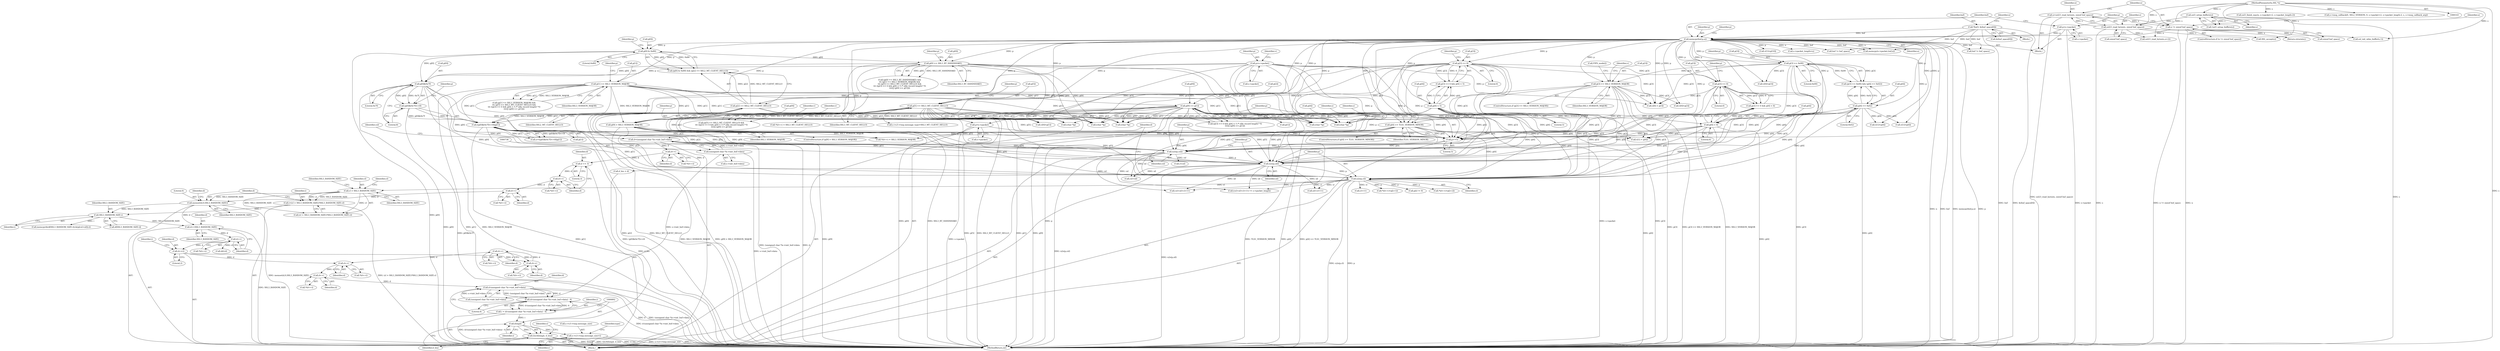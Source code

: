 digraph "0_openssl_b82924741b4bd590da890619be671f4635e46c2b@pointer" {
"1000854" [label="(Call,d++)"];
"1000845" [label="(Call,d++)"];
"1000822" [label="(Call,d+=2)"];
"1000813" [label="(Call,d++)"];
"1000808" [label="(Call,d+=SSL3_RANDOM_SIZE)"];
"1000798" [label="(Call,SSL3_RANDOM_SIZE-i)"];
"1000790" [label="(Call,memset(d,0,SSL3_RANDOM_SIZE))"];
"1000777" [label="(Call,d++)"];
"1000772" [label="(Call,d++)"];
"1000767" [label="(Call,d += 3)"];
"1000761" [label="(Call,d++)"];
"1000733" [label="(Call,d=(unsigned char *)s->init_buf->data)"];
"1000735" [label="(Call,(unsigned char *)s->init_buf->data)"];
"1000785" [label="(Call,cl > SSL3_RANDOM_SIZE)"];
"1000730" [label="(Call,n2s(p,cl))"];
"1000640" [label="(Call,p[0]&0x7f)"];
"1000376" [label="(Call,p[0] == SSL3_RT_HANDSHAKE)"];
"1000217" [label="(Call,p[0] & 0x80)"];
"1000211" [label="(Call,memcpy(buf,p,n))"];
"1000148" [label="(Call,*buf= &(buf_space[0]))"];
"1000206" [label="(Call,p=s->packet)"];
"1000200" [label="(Call,n != sizeof buf_space)"];
"1000193" [label="(Call,n=ssl23_read_bytes(s, sizeof buf_space))"];
"1000195" [label="(Call,ssl23_read_bytes(s, sizeof buf_space))"];
"1000190" [label="(Call,ssl3_setup_buffers(s))"];
"1000144" [label="(MethodParameterIn,SSL *s)"];
"1000617" [label="(Call,p=s->packet)"];
"1000388" [label="(Call,p[5] == SSL3_MT_CLIENT_HELLO)"];
"1000405" [label="(Call,p[9] >= p[1])"];
"1000382" [label="(Call,p[1] == SSL3_VERSION_MAJOR)"];
"1000222" [label="(Call,p[2] == SSL2_MT_CLIENT_HELLO)"];
"1000638" [label="(Call,((p[0]&0x7f)<<8)|p[1])"];
"1000639" [label="(Call,(p[0]&0x7f)<<8)"];
"1000727" [label="(Call,n2s(p,sil))"];
"1000724" [label="(Call,n2s(p,csl))"];
"1000721" [label="(Call,p+=5)"];
"1000716" [label="(Call,p=s->packet)"];
"1000438" [label="(Call,p[9] > SSL3_VERSION_MAJOR)"];
"1000395" [label="(Call,p[3] == 0)"];
"1000267" [label="(Call,p[3] == SSL3_VERSION_MAJOR)"];
"1000230" [label="(Call,p[3] == 0x00)"];
"1000422" [label="(Call,p[3] == 0)"];
"1000427" [label="(Call,p[4] < 6)"];
"1000400" [label="(Call,p[4] < 5)"];
"1000235" [label="(Call,p[4] == 0x02)"];
"1000288" [label="(Call,p[4] >= TLS1_VERSION_MINOR)"];
"1000782" [label="(Call,i=(cl > SSL3_RANDOM_SIZE)?SSL3_RANDOM_SIZE:cl)"];
"1000854" [label="(Call,d++)"];
"1000869" [label="(Call,d++)"];
"1000874" [label="(Call,d++)"];
"1000880" [label="(Call,d-(unsigned char *)s->init_buf->data)"];
"1000879" [label="(Call,(d-(unsigned char *)s->init_buf->data) - 4)"];
"1000877" [label="(Call,i = (d-(unsigned char *)s->init_buf->data) - 4)"];
"1000891" [label="(Call,(long)i)"];
"1000890" [label="(Call,l2n3((long)i, d_len))"];
"1000913" [label="(Call,s->s3->tmp.message_size=i)"];
"1000641" [label="(Call,p[0])"];
"1000624" [label="(Identifier,v)"];
"1000381" [label="(Call,(p[1] == SSL3_VERSION_MAJOR) &&\n\t\t\t (p[5] == SSL3_MT_CLIENT_HELLO) &&\n\t\t\t ((p[3] == 0 && p[4] < 5 /* silly record length? */)\n\t\t\t\t|| (p[9] >= p[1])))"];
"1000396" [label="(Call,p[3])"];
"1000404" [label="(Literal,5)"];
"1000914" [label="(Call,s->s3->tmp.message_size)"];
"1000195" [label="(Call,ssl23_read_bytes(s, sizeof buf_space))"];
"1000810" [label="(Identifier,SSL3_RANDOM_SIZE)"];
"1000778" [label="(Identifier,d)"];
"1000767" [label="(Call,d += 3)"];
"1000640" [label="(Call,p[0]&0x7f)"];
"1000449" [label="(Call,v[1]=p[10])"];
"1000409" [label="(Call,p[1])"];
"1000235" [label="(Call,p[4] == 0x02)"];
"1000613" [label="(Block,)"];
"1000791" [label="(Identifier,d)"];
"1000889" [label="(Literal,4)"];
"1000386" [label="(Identifier,SSL3_VERSION_MAJOR)"];
"1000267" [label="(Call,p[3] == SSL3_VERSION_MAJOR)"];
"1000845" [label="(Call,d++)"];
"1000726" [label="(Identifier,csl)"];
"1000266" [label="(ControlStructure,if (p[3] == SSL3_VERSION_MAJOR))"];
"1000879" [label="(Call,(d-(unsigned char *)s->init_buf->data) - 4)"];
"1000800" [label="(Identifier,i)"];
"1000813" [label="(Call,d++)"];
"1000812" [label="(Call,*(d++))"];
"1000782" [label="(Call,i=(cl > SSL3_RANDOM_SIZE)?SSL3_RANDOM_SIZE:cl)"];
"1000422" [label="(Call,p[3] == 0)"];
"1000150" [label="(Call,&(buf_space[0]))"];
"1000786" [label="(Identifier,cl)"];
"1000759" [label="(Call,*(d++) = SSL3_MT_CLIENT_HELLO)"];
"1000216" [label="(Call,(p[0] & 0x80) && (p[2] == SSL2_MT_CLIENT_HELLO))"];
"1000875" [label="(Identifier,d)"];
"1000239" [label="(Literal,0x02)"];
"1000785" [label="(Call,cl > SSL3_RANDOM_SIZE)"];
"1000439" [label="(Call,p[9])"];
"1000280" [label="(Call,v[1]=p[4])"];
"1000880" [label="(Call,d-(unsigned char *)s->init_buf->data)"];
"1000546" [label="(Call,(char *)p)"];
"1000638" [label="(Call,((p[0]&0x7f)<<8)|p[1])"];
"1001090" [label="(Call,SSL_accept(s))"];
"1000846" [label="(Identifier,d)"];
"1000646" [label="(Call,p[1])"];
"1000413" [label="(Call,v[0]=p[1])"];
"1000145" [label="(Block,)"];
"1000394" [label="(Call,p[3] == 0 && p[4] < 5)"];
"1000824" [label="(Literal,2)"];
"1000746" [label="(Call,sil+cl+11)"];
"1000794" [label="(Call,memcpy(&(d[SSL3_RANDOM_SIZE-i]),&(p[csl+sil]),i))"];
"1000193" [label="(Call,n=ssl23_read_bytes(s, sizeof buf_space))"];
"1000189" [label="(Call,!ssl3_setup_buffers(s))"];
"1000644" [label="(Literal,0x7f)"];
"1000427" [label="(Call,p[4] < 6)"];
"1000809" [label="(Identifier,d)"];
"1000241" [label="(Call,v[0]=p[3])"];
"1000212" [label="(Identifier,buf)"];
"1000748" [label="(Call,cl+11)"];
"1000393" [label="(Call,(p[3] == 0 && p[4] < 5 /* silly record length? */)\n\t\t\t\t|| (p[9] >= p[1]))"];
"1000217" [label="(Call,p[0] & 0x80)"];
"1000392" [label="(Identifier,SSL3_MT_CLIENT_HELLO)"];
"1000236" [label="(Call,p[4])"];
"1000790" [label="(Call,memset(d,0,SSL3_RANDOM_SIZE))"];
"1000789" [label="(Identifier,cl)"];
"1000722" [label="(Identifier,p)"];
"1000808" [label="(Call,d+=SSL3_RANDOM_SIZE)"];
"1000804" [label="(Call,csl+sil)"];
"1000213" [label="(Identifier,p)"];
"1000194" [label="(Identifier,n)"];
"1000762" [label="(Identifier,d)"];
"1000975" [label="(Call,s->packet_length=n)"];
"1000400" [label="(Call,p[4] < 5)"];
"1000868" [label="(Call,*(d++))"];
"1000760" [label="(Call,*(d++))"];
"1000893" [label="(Identifier,i)"];
"1000578" [label="(Call,(char *)p)"];
"1000226" [label="(Identifier,SSL2_MT_CLIENT_HELLO)"];
"1000555" [label="(Call,(char *)p)"];
"1000770" [label="(Call,*(d++) = SSL3_VERSION_MAJOR)"];
"1000445" [label="(Identifier,v)"];
"1000844" [label="(Call,*(d++))"];
"1000405" [label="(Call,p[9] >= p[1])"];
"1000744" [label="(Call,csl+sil+cl+11)"];
"1000375" [label="(Call,(p[0] == SSL3_RT_HANDSHAKE) &&\n\t\t\t (p[1] == SSL3_VERSION_MAJOR) &&\n\t\t\t (p[5] == SSL3_MT_CLIENT_HELLO) &&\n\t\t\t ((p[3] == 0 && p[4] < 5 /* silly record length? */)\n\t\t\t\t|| (p[9] >= p[1])))"];
"1000772" [label="(Call,d++)"];
"1000729" [label="(Identifier,sil)"];
"1000787" [label="(Identifier,SSL3_RANDOM_SIZE)"];
"1000891" [label="(Call,(long)i)"];
"1000783" [label="(Identifier,i)"];
"1000219" [label="(Identifier,p)"];
"1000275" [label="(Identifier,v)"];
"1000222" [label="(Call,p[2] == SSL2_MT_CLIENT_HELLO)"];
"1000745" [label="(Identifier,csl)"];
"1000229" [label="(Call,(p[3] == 0x00) && (p[4] == 0x02))"];
"1000913" [label="(Call,s->s3->tmp.message_size=i)"];
"1000899" [label="(Identifier,s)"];
"1000764" [label="(Call,d_len = d)"];
"1000442" [label="(Identifier,SSL3_VERSION_MAJOR)"];
"1000798" [label="(Call,SSL3_RANDOM_SIZE-i)"];
"1000298" [label="(Identifier,s)"];
"1001102" [label="(MethodReturn,int)"];
"1000376" [label="(Call,p[0] == SSL3_RT_HANDSHAKE)"];
"1000717" [label="(Identifier,p)"];
"1000431" [label="(Literal,6)"];
"1000721" [label="(Call,p+=5)"];
"1000768" [label="(Identifier,d)"];
"1000639" [label="(Call,(p[0]&0x7f)<<8)"];
"1001084" [label="(Call,buf != buf_space)"];
"1000207" [label="(Identifier,p)"];
"1000827" [label="(Identifier,i)"];
"1000199" [label="(ControlStructure,if (n != sizeof buf_space))"];
"1000730" [label="(Call,n2s(p,cl))"];
"1000961" [label="(Call,ssl_init_wbio_buffer(s,1))"];
"1000214" [label="(Identifier,n)"];
"1000724" [label="(Call,n2s(p,csl))"];
"1000725" [label="(Identifier,p)"];
"1000204" [label="(Return,return(n);)"];
"1000823" [label="(Identifier,d)"];
"1000234" [label="(Literal,0x00)"];
"1000792" [label="(Literal,0)"];
"1000191" [label="(Identifier,s)"];
"1000727" [label="(Call,n2s(p,sil))"];
"1000771" [label="(Call,*(d++))"];
"1000735" [label="(Call,(unsigned char *)s->init_buf->data)"];
"1000682" [label="(Call,ssl3_finish_mac(s, s->packet+2, s->packet_length-2))"];
"1000723" [label="(Literal,5)"];
"1000426" [label="(Literal,0)"];
"1000921" [label="(Identifier,i)"];
"1000994" [label="(Call,memcpy(s->packet,buf,n))"];
"1000438" [label="(Call,p[9] > SSL3_VERSION_MAJOR)"];
"1000882" [label="(Call,(unsigned char *)s->init_buf->data)"];
"1000563" [label="(Call,(char *)p)"];
"1000904" [label="(Call,s->s3->tmp.message_type=SSL3_MT_CLIENT_HELLO)"];
"1000268" [label="(Call,p[3])"];
"1000237" [label="(Identifier,p)"];
"1000537" [label="(Call,(char *)p)"];
"1000737" [label="(Call,s->init_buf->data)"];
"1000843" [label="(Call,*(d++)=p[i+1])"];
"1000853" [label="(Call,*(d++))"];
"1000698" [label="(Call,s->msg_callback(0, SSL2_VERSION, 0, s->packet+2, s->packet_length-2, s, s->msg_callback_arg))"];
"1000387" [label="(Call,(p[5] == SSL3_MT_CLIENT_HELLO) &&\n\t\t\t ((p[3] == 0 && p[4] < 5 /* silly record length? */)\n\t\t\t\t|| (p[9] >= p[1])))"];
"1000829" [label="(Call,i<csl)"];
"1000870" [label="(Identifier,d)"];
"1000873" [label="(Call,*(d++))"];
"1000793" [label="(Identifier,SSL3_RANDOM_SIZE)"];
"1000395" [label="(Call,p[3] == 0)"];
"1001094" [label="(Call,buf != buf_space)"];
"1000619" [label="(Call,s->packet)"];
"1000797" [label="(Identifier,d)"];
"1000223" [label="(Call,p[2])"];
"1000421" [label="(Call,p[3] == 0 && p[4] < 6)"];
"1000206" [label="(Call,p=s->packet)"];
"1000164" [label="(Identifier,n)"];
"1000671" [label="(Call,ssl23_read_bytes(s,n+2))"];
"1000837" [label="(Call,p[i] != 0)"];
"1000397" [label="(Identifier,p)"];
"1000383" [label="(Call,p[1])"];
"1000645" [label="(Literal,8)"];
"1000382" [label="(Call,p[1] == SSL3_VERSION_MAJOR)"];
"1000819" [label="(Call,dd=d)"];
"1000202" [label="(Call,sizeof buf_space)"];
"1000211" [label="(Call,memcpy(buf,p,n))"];
"1000731" [label="(Identifier,p)"];
"1000149" [label="(Identifier,buf)"];
"1000197" [label="(Call,sizeof buf_space)"];
"1000287" [label="(ControlStructure,if (p[4] >= TLS1_VERSION_MINOR))"];
"1000718" [label="(Call,s->packet)"];
"1000196" [label="(Identifier,s)"];
"1000878" [label="(Identifier,i)"];
"1000617" [label="(Call,p=s->packet)"];
"1000437" [label="(ControlStructure,if (p[9] > SSL3_VERSION_MAJOR))"];
"1000231" [label="(Call,p[3])"];
"1000248" [label="(Call,v[1]=p[4])"];
"1000148" [label="(Call,*buf= &(buf_space[0]))"];
"1000390" [label="(Identifier,p)"];
"1000289" [label="(Call,p[4])"];
"1000380" [label="(Identifier,SSL3_RT_HANDSHAKE)"];
"1000796" [label="(Call,d[SSL3_RANDOM_SIZE-i])"];
"1000451" [label="(Identifier,v)"];
"1000852" [label="(Call,*(d++)=p[i+2])"];
"1000190" [label="(Call,ssl3_setup_buffers(s))"];
"1000776" [label="(Call,*(d++))"];
"1000399" [label="(Literal,0)"];
"1000590" [label="(Call,FIPS_mode())"];
"1000428" [label="(Call,p[4])"];
"1000144" [label="(MethodParameterIn,SSL *s)"];
"1000384" [label="(Identifier,p)"];
"1000894" [label="(Identifier,d_len)"];
"1000618" [label="(Identifier,p)"];
"1000877" [label="(Call,i = (d-(unsigned char *)s->init_buf->data) - 4)"];
"1000869" [label="(Call,d++)"];
"1000855" [label="(Identifier,d)"];
"1000200" [label="(Call,n != sizeof buf_space)"];
"1000348" [label="(Identifier,s)"];
"1000777" [label="(Call,d++)"];
"1000273" [label="(Call,v[0]=p[3])"];
"1000769" [label="(Literal,3)"];
"1000784" [label="(Call,(cl > SSL3_RANDOM_SIZE)?SSL3_RANDOM_SIZE:cl)"];
"1000622" [label="(Call,v[0] = p[3])"];
"1000881" [label="(Identifier,d)"];
"1000874" [label="(Call,d++)"];
"1000636" [label="(Call,n=((p[0]&0x7f)<<8)|p[1])"];
"1000647" [label="(Identifier,p)"];
"1000733" [label="(Call,d=(unsigned char *)s->init_buf->data)"];
"1000377" [label="(Call,p[0])"];
"1000406" [label="(Call,p[9])"];
"1000230" [label="(Call,p[3] == 0x00)"];
"1000221" [label="(Literal,0x80)"];
"1000401" [label="(Call,p[4])"];
"1000734" [label="(Identifier,d)"];
"1000629" [label="(Call,v[1] = p[4])"];
"1000728" [label="(Identifier,p)"];
"1000429" [label="(Identifier,p)"];
"1000788" [label="(Identifier,SSL3_RANDOM_SIZE)"];
"1000716" [label="(Call,p=s->packet)"];
"1000271" [label="(Identifier,SSL3_VERSION_MAJOR)"];
"1000423" [label="(Call,p[3])"];
"1000292" [label="(Identifier,TLS1_VERSION_MINOR)"];
"1000814" [label="(Identifier,d)"];
"1000743" [label="(Call,(csl+sil+cl+11) != s->packet_length)"];
"1000178" [label="(Block,)"];
"1000201" [label="(Identifier,n)"];
"1000732" [label="(Identifier,cl)"];
"1000924" [label="(Identifier,type)"];
"1000773" [label="(Identifier,d)"];
"1000288" [label="(Call,p[4] >= TLS1_VERSION_MINOR)"];
"1000799" [label="(Identifier,SSL3_RANDOM_SIZE)"];
"1000224" [label="(Identifier,p)"];
"1000388" [label="(Call,p[5] == SSL3_MT_CLIENT_HELLO)"];
"1000890" [label="(Call,l2n3((long)i, d_len))"];
"1000389" [label="(Call,p[5])"];
"1000761" [label="(Call,d++)"];
"1000218" [label="(Call,p[0])"];
"1000208" [label="(Call,s->packet)"];
"1000822" [label="(Call,d+=2)"];
"1000402" [label="(Identifier,p)"];
"1000205" [label="(Identifier,n)"];
"1000854" [label="(Call,d++)"];
"1000854" -> "1000853"  [label="AST: "];
"1000854" -> "1000855"  [label="CFG: "];
"1000855" -> "1000854"  [label="AST: "];
"1000853" -> "1000854"  [label="CFG: "];
"1000854" -> "1000845"  [label="DDG: d"];
"1000845" -> "1000854"  [label="DDG: d"];
"1000854" -> "1000869"  [label="DDG: d"];
"1000845" -> "1000844"  [label="AST: "];
"1000845" -> "1000846"  [label="CFG: "];
"1000846" -> "1000845"  [label="AST: "];
"1000844" -> "1000845"  [label="CFG: "];
"1000822" -> "1000845"  [label="DDG: d"];
"1000822" -> "1000613"  [label="AST: "];
"1000822" -> "1000824"  [label="CFG: "];
"1000823" -> "1000822"  [label="AST: "];
"1000824" -> "1000822"  [label="AST: "];
"1000827" -> "1000822"  [label="CFG: "];
"1000813" -> "1000822"  [label="DDG: d"];
"1000822" -> "1000869"  [label="DDG: d"];
"1000813" -> "1000812"  [label="AST: "];
"1000813" -> "1000814"  [label="CFG: "];
"1000814" -> "1000813"  [label="AST: "];
"1000812" -> "1000813"  [label="CFG: "];
"1000808" -> "1000813"  [label="DDG: d"];
"1000813" -> "1000819"  [label="DDG: d"];
"1000808" -> "1000613"  [label="AST: "];
"1000808" -> "1000810"  [label="CFG: "];
"1000809" -> "1000808"  [label="AST: "];
"1000810" -> "1000808"  [label="AST: "];
"1000814" -> "1000808"  [label="CFG: "];
"1000808" -> "1001102"  [label="DDG: SSL3_RANDOM_SIZE"];
"1000798" -> "1000808"  [label="DDG: SSL3_RANDOM_SIZE"];
"1000790" -> "1000808"  [label="DDG: d"];
"1000798" -> "1000796"  [label="AST: "];
"1000798" -> "1000800"  [label="CFG: "];
"1000799" -> "1000798"  [label="AST: "];
"1000800" -> "1000798"  [label="AST: "];
"1000796" -> "1000798"  [label="CFG: "];
"1000790" -> "1000798"  [label="DDG: SSL3_RANDOM_SIZE"];
"1000782" -> "1000798"  [label="DDG: i"];
"1000798" -> "1000794"  [label="DDG: i"];
"1000790" -> "1000613"  [label="AST: "];
"1000790" -> "1000793"  [label="CFG: "];
"1000791" -> "1000790"  [label="AST: "];
"1000792" -> "1000790"  [label="AST: "];
"1000793" -> "1000790"  [label="AST: "];
"1000797" -> "1000790"  [label="CFG: "];
"1000790" -> "1001102"  [label="DDG: memset(d,0,SSL3_RANDOM_SIZE)"];
"1000777" -> "1000790"  [label="DDG: d"];
"1000785" -> "1000790"  [label="DDG: SSL3_RANDOM_SIZE"];
"1000777" -> "1000776"  [label="AST: "];
"1000777" -> "1000778"  [label="CFG: "];
"1000778" -> "1000777"  [label="AST: "];
"1000776" -> "1000777"  [label="CFG: "];
"1000772" -> "1000777"  [label="DDG: d"];
"1000772" -> "1000771"  [label="AST: "];
"1000772" -> "1000773"  [label="CFG: "];
"1000773" -> "1000772"  [label="AST: "];
"1000771" -> "1000772"  [label="CFG: "];
"1000767" -> "1000772"  [label="DDG: d"];
"1000767" -> "1000613"  [label="AST: "];
"1000767" -> "1000769"  [label="CFG: "];
"1000768" -> "1000767"  [label="AST: "];
"1000769" -> "1000767"  [label="AST: "];
"1000773" -> "1000767"  [label="CFG: "];
"1000761" -> "1000767"  [label="DDG: d"];
"1000761" -> "1000760"  [label="AST: "];
"1000761" -> "1000762"  [label="CFG: "];
"1000762" -> "1000761"  [label="AST: "];
"1000760" -> "1000761"  [label="CFG: "];
"1000733" -> "1000761"  [label="DDG: d"];
"1000761" -> "1000764"  [label="DDG: d"];
"1000733" -> "1000613"  [label="AST: "];
"1000733" -> "1000735"  [label="CFG: "];
"1000734" -> "1000733"  [label="AST: "];
"1000735" -> "1000733"  [label="AST: "];
"1000745" -> "1000733"  [label="CFG: "];
"1000733" -> "1001102"  [label="DDG: (unsigned char *)s->init_buf->data"];
"1000733" -> "1001102"  [label="DDG: d"];
"1000735" -> "1000733"  [label="DDG: s->init_buf->data"];
"1000735" -> "1000737"  [label="CFG: "];
"1000736" -> "1000735"  [label="AST: "];
"1000737" -> "1000735"  [label="AST: "];
"1000735" -> "1001102"  [label="DDG: s->init_buf->data"];
"1000735" -> "1000882"  [label="DDG: s->init_buf->data"];
"1000785" -> "1000784"  [label="AST: "];
"1000785" -> "1000787"  [label="CFG: "];
"1000786" -> "1000785"  [label="AST: "];
"1000787" -> "1000785"  [label="AST: "];
"1000788" -> "1000785"  [label="CFG: "];
"1000789" -> "1000785"  [label="CFG: "];
"1000785" -> "1000782"  [label="DDG: SSL3_RANDOM_SIZE"];
"1000785" -> "1000782"  [label="DDG: cl"];
"1000730" -> "1000785"  [label="DDG: cl"];
"1000785" -> "1000784"  [label="DDG: SSL3_RANDOM_SIZE"];
"1000785" -> "1000784"  [label="DDG: cl"];
"1000730" -> "1000613"  [label="AST: "];
"1000730" -> "1000732"  [label="CFG: "];
"1000731" -> "1000730"  [label="AST: "];
"1000732" -> "1000730"  [label="AST: "];
"1000734" -> "1000730"  [label="CFG: "];
"1000730" -> "1001102"  [label="DDG: n2s(p,cl)"];
"1000730" -> "1001102"  [label="DDG: p"];
"1000640" -> "1000730"  [label="DDG: p[0]"];
"1000388" -> "1000730"  [label="DDG: p[5]"];
"1000405" -> "1000730"  [label="DDG: p[9]"];
"1000222" -> "1000730"  [label="DDG: p[2]"];
"1000638" -> "1000730"  [label="DDG: p[1]"];
"1000727" -> "1000730"  [label="DDG: p"];
"1000438" -> "1000730"  [label="DDG: p[9]"];
"1000395" -> "1000730"  [label="DDG: p[3]"];
"1000617" -> "1000730"  [label="DDG: p"];
"1000267" -> "1000730"  [label="DDG: p[3]"];
"1000422" -> "1000730"  [label="DDG: p[3]"];
"1000211" -> "1000730"  [label="DDG: p"];
"1000230" -> "1000730"  [label="DDG: p[3]"];
"1000427" -> "1000730"  [label="DDG: p[4]"];
"1000235" -> "1000730"  [label="DDG: p[4]"];
"1000400" -> "1000730"  [label="DDG: p[4]"];
"1000288" -> "1000730"  [label="DDG: p[4]"];
"1000730" -> "1000743"  [label="DDG: cl"];
"1000730" -> "1000744"  [label="DDG: cl"];
"1000730" -> "1000746"  [label="DDG: cl"];
"1000730" -> "1000748"  [label="DDG: cl"];
"1000730" -> "1000837"  [label="DDG: p"];
"1000730" -> "1000843"  [label="DDG: p"];
"1000730" -> "1000852"  [label="DDG: p"];
"1000640" -> "1000639"  [label="AST: "];
"1000640" -> "1000644"  [label="CFG: "];
"1000641" -> "1000640"  [label="AST: "];
"1000644" -> "1000640"  [label="AST: "];
"1000645" -> "1000640"  [label="CFG: "];
"1000640" -> "1001102"  [label="DDG: p[0]"];
"1000640" -> "1000639"  [label="DDG: p[0]"];
"1000640" -> "1000639"  [label="DDG: 0x7f"];
"1000376" -> "1000640"  [label="DDG: p[0]"];
"1000617" -> "1000640"  [label="DDG: p"];
"1000217" -> "1000640"  [label="DDG: p[0]"];
"1000640" -> "1000721"  [label="DDG: p[0]"];
"1000640" -> "1000724"  [label="DDG: p[0]"];
"1000640" -> "1000727"  [label="DDG: p[0]"];
"1000376" -> "1000375"  [label="AST: "];
"1000376" -> "1000380"  [label="CFG: "];
"1000377" -> "1000376"  [label="AST: "];
"1000380" -> "1000376"  [label="AST: "];
"1000384" -> "1000376"  [label="CFG: "];
"1000375" -> "1000376"  [label="CFG: "];
"1000376" -> "1001102"  [label="DDG: p[0]"];
"1000376" -> "1001102"  [label="DDG: SSL3_RT_HANDSHAKE"];
"1000376" -> "1000375"  [label="DDG: p[0]"];
"1000376" -> "1000375"  [label="DDG: SSL3_RT_HANDSHAKE"];
"1000217" -> "1000376"  [label="DDG: p[0]"];
"1000211" -> "1000376"  [label="DDG: p"];
"1000376" -> "1000537"  [label="DDG: p[0]"];
"1000376" -> "1000546"  [label="DDG: p[0]"];
"1000376" -> "1000555"  [label="DDG: p[0]"];
"1000376" -> "1000563"  [label="DDG: p[0]"];
"1000376" -> "1000578"  [label="DDG: p[0]"];
"1000217" -> "1000216"  [label="AST: "];
"1000217" -> "1000221"  [label="CFG: "];
"1000218" -> "1000217"  [label="AST: "];
"1000221" -> "1000217"  [label="AST: "];
"1000224" -> "1000217"  [label="CFG: "];
"1000216" -> "1000217"  [label="CFG: "];
"1000217" -> "1001102"  [label="DDG: p[0]"];
"1000217" -> "1000216"  [label="DDG: p[0]"];
"1000217" -> "1000216"  [label="DDG: 0x80"];
"1000211" -> "1000217"  [label="DDG: p"];
"1000211" -> "1000178"  [label="AST: "];
"1000211" -> "1000214"  [label="CFG: "];
"1000212" -> "1000211"  [label="AST: "];
"1000213" -> "1000211"  [label="AST: "];
"1000214" -> "1000211"  [label="AST: "];
"1000219" -> "1000211"  [label="CFG: "];
"1000211" -> "1001102"  [label="DDG: n"];
"1000211" -> "1001102"  [label="DDG: buf"];
"1000211" -> "1001102"  [label="DDG: memcpy(buf,p,n)"];
"1000211" -> "1001102"  [label="DDG: p"];
"1000148" -> "1000211"  [label="DDG: buf"];
"1000206" -> "1000211"  [label="DDG: p"];
"1000200" -> "1000211"  [label="DDG: n"];
"1000211" -> "1000222"  [label="DDG: p"];
"1000211" -> "1000230"  [label="DDG: p"];
"1000211" -> "1000235"  [label="DDG: p"];
"1000211" -> "1000241"  [label="DDG: p"];
"1000211" -> "1000248"  [label="DDG: p"];
"1000211" -> "1000267"  [label="DDG: p"];
"1000211" -> "1000273"  [label="DDG: p"];
"1000211" -> "1000280"  [label="DDG: p"];
"1000211" -> "1000288"  [label="DDG: p"];
"1000211" -> "1000382"  [label="DDG: p"];
"1000211" -> "1000388"  [label="DDG: p"];
"1000211" -> "1000395"  [label="DDG: p"];
"1000211" -> "1000400"  [label="DDG: p"];
"1000211" -> "1000405"  [label="DDG: p"];
"1000211" -> "1000413"  [label="DDG: p"];
"1000211" -> "1000422"  [label="DDG: p"];
"1000211" -> "1000427"  [label="DDG: p"];
"1000211" -> "1000438"  [label="DDG: p"];
"1000211" -> "1000449"  [label="DDG: p"];
"1000211" -> "1000537"  [label="DDG: p"];
"1000211" -> "1000622"  [label="DDG: p"];
"1000211" -> "1000629"  [label="DDG: p"];
"1000211" -> "1000638"  [label="DDG: p"];
"1000211" -> "1000721"  [label="DDG: p"];
"1000211" -> "1000724"  [label="DDG: p"];
"1000211" -> "1000727"  [label="DDG: p"];
"1000211" -> "1000975"  [label="DDG: n"];
"1000211" -> "1000994"  [label="DDG: buf"];
"1000211" -> "1000994"  [label="DDG: n"];
"1000211" -> "1001084"  [label="DDG: buf"];
"1000211" -> "1001094"  [label="DDG: buf"];
"1000148" -> "1000145"  [label="AST: "];
"1000148" -> "1000150"  [label="CFG: "];
"1000149" -> "1000148"  [label="AST: "];
"1000150" -> "1000148"  [label="AST: "];
"1000164" -> "1000148"  [label="CFG: "];
"1000148" -> "1001102"  [label="DDG: buf"];
"1000148" -> "1001102"  [label="DDG: &(buf_space[0])"];
"1000148" -> "1000994"  [label="DDG: buf"];
"1000148" -> "1001084"  [label="DDG: buf"];
"1000148" -> "1001094"  [label="DDG: buf"];
"1000206" -> "1000178"  [label="AST: "];
"1000206" -> "1000208"  [label="CFG: "];
"1000207" -> "1000206"  [label="AST: "];
"1000208" -> "1000206"  [label="AST: "];
"1000212" -> "1000206"  [label="CFG: "];
"1000206" -> "1001102"  [label="DDG: s->packet"];
"1000200" -> "1000199"  [label="AST: "];
"1000200" -> "1000202"  [label="CFG: "];
"1000201" -> "1000200"  [label="AST: "];
"1000202" -> "1000200"  [label="AST: "];
"1000205" -> "1000200"  [label="CFG: "];
"1000207" -> "1000200"  [label="CFG: "];
"1000200" -> "1001102"  [label="DDG: n"];
"1000200" -> "1001102"  [label="DDG: n != sizeof buf_space"];
"1000193" -> "1000200"  [label="DDG: n"];
"1000200" -> "1000204"  [label="DDG: n"];
"1000193" -> "1000178"  [label="AST: "];
"1000193" -> "1000195"  [label="CFG: "];
"1000194" -> "1000193"  [label="AST: "];
"1000195" -> "1000193"  [label="AST: "];
"1000201" -> "1000193"  [label="CFG: "];
"1000193" -> "1001102"  [label="DDG: ssl23_read_bytes(s, sizeof buf_space)"];
"1000195" -> "1000193"  [label="DDG: s"];
"1000195" -> "1000197"  [label="CFG: "];
"1000196" -> "1000195"  [label="AST: "];
"1000197" -> "1000195"  [label="AST: "];
"1000195" -> "1001102"  [label="DDG: s"];
"1000190" -> "1000195"  [label="DDG: s"];
"1000144" -> "1000195"  [label="DDG: s"];
"1000195" -> "1000671"  [label="DDG: s"];
"1000195" -> "1000961"  [label="DDG: s"];
"1000195" -> "1001090"  [label="DDG: s"];
"1000190" -> "1000189"  [label="AST: "];
"1000190" -> "1000191"  [label="CFG: "];
"1000191" -> "1000190"  [label="AST: "];
"1000189" -> "1000190"  [label="CFG: "];
"1000190" -> "1001102"  [label="DDG: s"];
"1000190" -> "1000189"  [label="DDG: s"];
"1000144" -> "1000190"  [label="DDG: s"];
"1000144" -> "1000143"  [label="AST: "];
"1000144" -> "1001102"  [label="DDG: s"];
"1000144" -> "1000671"  [label="DDG: s"];
"1000144" -> "1000682"  [label="DDG: s"];
"1000144" -> "1000698"  [label="DDG: s"];
"1000144" -> "1000961"  [label="DDG: s"];
"1000144" -> "1001090"  [label="DDG: s"];
"1000617" -> "1000613"  [label="AST: "];
"1000617" -> "1000619"  [label="CFG: "];
"1000618" -> "1000617"  [label="AST: "];
"1000619" -> "1000617"  [label="AST: "];
"1000624" -> "1000617"  [label="CFG: "];
"1000617" -> "1001102"  [label="DDG: p"];
"1000617" -> "1001102"  [label="DDG: s->packet"];
"1000617" -> "1000622"  [label="DDG: p"];
"1000617" -> "1000629"  [label="DDG: p"];
"1000617" -> "1000638"  [label="DDG: p"];
"1000617" -> "1000721"  [label="DDG: p"];
"1000617" -> "1000724"  [label="DDG: p"];
"1000617" -> "1000727"  [label="DDG: p"];
"1000388" -> "1000387"  [label="AST: "];
"1000388" -> "1000392"  [label="CFG: "];
"1000389" -> "1000388"  [label="AST: "];
"1000392" -> "1000388"  [label="AST: "];
"1000397" -> "1000388"  [label="CFG: "];
"1000387" -> "1000388"  [label="CFG: "];
"1000388" -> "1001102"  [label="DDG: p[5]"];
"1000388" -> "1001102"  [label="DDG: SSL3_MT_CLIENT_HELLO"];
"1000388" -> "1000387"  [label="DDG: p[5]"];
"1000388" -> "1000387"  [label="DDG: SSL3_MT_CLIENT_HELLO"];
"1000388" -> "1000537"  [label="DDG: p[5]"];
"1000388" -> "1000546"  [label="DDG: p[5]"];
"1000388" -> "1000555"  [label="DDG: p[5]"];
"1000388" -> "1000563"  [label="DDG: p[5]"];
"1000388" -> "1000578"  [label="DDG: p[5]"];
"1000388" -> "1000721"  [label="DDG: p[5]"];
"1000388" -> "1000724"  [label="DDG: p[5]"];
"1000388" -> "1000727"  [label="DDG: p[5]"];
"1000388" -> "1000759"  [label="DDG: SSL3_MT_CLIENT_HELLO"];
"1000388" -> "1000904"  [label="DDG: SSL3_MT_CLIENT_HELLO"];
"1000405" -> "1000393"  [label="AST: "];
"1000405" -> "1000409"  [label="CFG: "];
"1000406" -> "1000405"  [label="AST: "];
"1000409" -> "1000405"  [label="AST: "];
"1000393" -> "1000405"  [label="CFG: "];
"1000405" -> "1001102"  [label="DDG: p[1]"];
"1000405" -> "1001102"  [label="DDG: p[9]"];
"1000405" -> "1000393"  [label="DDG: p[9]"];
"1000405" -> "1000393"  [label="DDG: p[1]"];
"1000382" -> "1000405"  [label="DDG: p[1]"];
"1000405" -> "1000413"  [label="DDG: p[1]"];
"1000405" -> "1000438"  [label="DDG: p[9]"];
"1000405" -> "1000537"  [label="DDG: p[1]"];
"1000405" -> "1000537"  [label="DDG: p[9]"];
"1000405" -> "1000546"  [label="DDG: p[1]"];
"1000405" -> "1000546"  [label="DDG: p[9]"];
"1000405" -> "1000555"  [label="DDG: p[1]"];
"1000405" -> "1000555"  [label="DDG: p[9]"];
"1000405" -> "1000563"  [label="DDG: p[1]"];
"1000405" -> "1000563"  [label="DDG: p[9]"];
"1000405" -> "1000578"  [label="DDG: p[1]"];
"1000405" -> "1000578"  [label="DDG: p[9]"];
"1000405" -> "1000638"  [label="DDG: p[1]"];
"1000405" -> "1000721"  [label="DDG: p[9]"];
"1000405" -> "1000724"  [label="DDG: p[9]"];
"1000405" -> "1000727"  [label="DDG: p[9]"];
"1000382" -> "1000381"  [label="AST: "];
"1000382" -> "1000386"  [label="CFG: "];
"1000383" -> "1000382"  [label="AST: "];
"1000386" -> "1000382"  [label="AST: "];
"1000390" -> "1000382"  [label="CFG: "];
"1000381" -> "1000382"  [label="CFG: "];
"1000382" -> "1001102"  [label="DDG: p[1]"];
"1000382" -> "1001102"  [label="DDG: SSL3_VERSION_MAJOR"];
"1000382" -> "1000381"  [label="DDG: p[1]"];
"1000382" -> "1000381"  [label="DDG: SSL3_VERSION_MAJOR"];
"1000382" -> "1000413"  [label="DDG: p[1]"];
"1000382" -> "1000438"  [label="DDG: SSL3_VERSION_MAJOR"];
"1000382" -> "1000537"  [label="DDG: p[1]"];
"1000382" -> "1000546"  [label="DDG: p[1]"];
"1000382" -> "1000555"  [label="DDG: p[1]"];
"1000382" -> "1000563"  [label="DDG: p[1]"];
"1000382" -> "1000578"  [label="DDG: p[1]"];
"1000382" -> "1000638"  [label="DDG: p[1]"];
"1000382" -> "1000770"  [label="DDG: SSL3_VERSION_MAJOR"];
"1000222" -> "1000216"  [label="AST: "];
"1000222" -> "1000226"  [label="CFG: "];
"1000223" -> "1000222"  [label="AST: "];
"1000226" -> "1000222"  [label="AST: "];
"1000216" -> "1000222"  [label="CFG: "];
"1000222" -> "1001102"  [label="DDG: p[2]"];
"1000222" -> "1001102"  [label="DDG: SSL2_MT_CLIENT_HELLO"];
"1000222" -> "1000216"  [label="DDG: p[2]"];
"1000222" -> "1000216"  [label="DDG: SSL2_MT_CLIENT_HELLO"];
"1000222" -> "1000537"  [label="DDG: p[2]"];
"1000222" -> "1000546"  [label="DDG: p[2]"];
"1000222" -> "1000555"  [label="DDG: p[2]"];
"1000222" -> "1000563"  [label="DDG: p[2]"];
"1000222" -> "1000578"  [label="DDG: p[2]"];
"1000222" -> "1000721"  [label="DDG: p[2]"];
"1000222" -> "1000724"  [label="DDG: p[2]"];
"1000222" -> "1000727"  [label="DDG: p[2]"];
"1000638" -> "1000636"  [label="AST: "];
"1000638" -> "1000646"  [label="CFG: "];
"1000639" -> "1000638"  [label="AST: "];
"1000646" -> "1000638"  [label="AST: "];
"1000636" -> "1000638"  [label="CFG: "];
"1000638" -> "1001102"  [label="DDG: p[1]"];
"1000638" -> "1001102"  [label="DDG: (p[0]&0x7f)<<8"];
"1000638" -> "1000636"  [label="DDG: (p[0]&0x7f)<<8"];
"1000638" -> "1000636"  [label="DDG: p[1]"];
"1000639" -> "1000638"  [label="DDG: p[0]&0x7f"];
"1000639" -> "1000638"  [label="DDG: 8"];
"1000638" -> "1000721"  [label="DDG: p[1]"];
"1000638" -> "1000724"  [label="DDG: p[1]"];
"1000638" -> "1000727"  [label="DDG: p[1]"];
"1000639" -> "1000645"  [label="CFG: "];
"1000645" -> "1000639"  [label="AST: "];
"1000647" -> "1000639"  [label="CFG: "];
"1000639" -> "1001102"  [label="DDG: p[0]&0x7f"];
"1000727" -> "1000613"  [label="AST: "];
"1000727" -> "1000729"  [label="CFG: "];
"1000728" -> "1000727"  [label="AST: "];
"1000729" -> "1000727"  [label="AST: "];
"1000731" -> "1000727"  [label="CFG: "];
"1000727" -> "1001102"  [label="DDG: n2s(p,sil)"];
"1000724" -> "1000727"  [label="DDG: p"];
"1000438" -> "1000727"  [label="DDG: p[9]"];
"1000395" -> "1000727"  [label="DDG: p[3]"];
"1000267" -> "1000727"  [label="DDG: p[3]"];
"1000422" -> "1000727"  [label="DDG: p[3]"];
"1000230" -> "1000727"  [label="DDG: p[3]"];
"1000427" -> "1000727"  [label="DDG: p[4]"];
"1000235" -> "1000727"  [label="DDG: p[4]"];
"1000400" -> "1000727"  [label="DDG: p[4]"];
"1000288" -> "1000727"  [label="DDG: p[4]"];
"1000727" -> "1000743"  [label="DDG: sil"];
"1000727" -> "1000744"  [label="DDG: sil"];
"1000727" -> "1000746"  [label="DDG: sil"];
"1000727" -> "1000804"  [label="DDG: sil"];
"1000724" -> "1000613"  [label="AST: "];
"1000724" -> "1000726"  [label="CFG: "];
"1000725" -> "1000724"  [label="AST: "];
"1000726" -> "1000724"  [label="AST: "];
"1000728" -> "1000724"  [label="CFG: "];
"1000724" -> "1001102"  [label="DDG: n2s(p,csl)"];
"1000721" -> "1000724"  [label="DDG: p"];
"1000438" -> "1000724"  [label="DDG: p[9]"];
"1000395" -> "1000724"  [label="DDG: p[3]"];
"1000267" -> "1000724"  [label="DDG: p[3]"];
"1000422" -> "1000724"  [label="DDG: p[3]"];
"1000230" -> "1000724"  [label="DDG: p[3]"];
"1000427" -> "1000724"  [label="DDG: p[4]"];
"1000235" -> "1000724"  [label="DDG: p[4]"];
"1000400" -> "1000724"  [label="DDG: p[4]"];
"1000288" -> "1000724"  [label="DDG: p[4]"];
"1000724" -> "1000743"  [label="DDG: csl"];
"1000724" -> "1000744"  [label="DDG: csl"];
"1000724" -> "1000804"  [label="DDG: csl"];
"1000724" -> "1000829"  [label="DDG: csl"];
"1000721" -> "1000613"  [label="AST: "];
"1000721" -> "1000723"  [label="CFG: "];
"1000722" -> "1000721"  [label="AST: "];
"1000723" -> "1000721"  [label="AST: "];
"1000725" -> "1000721"  [label="CFG: "];
"1000716" -> "1000721"  [label="DDG: p"];
"1000438" -> "1000721"  [label="DDG: p[9]"];
"1000395" -> "1000721"  [label="DDG: p[3]"];
"1000267" -> "1000721"  [label="DDG: p[3]"];
"1000422" -> "1000721"  [label="DDG: p[3]"];
"1000230" -> "1000721"  [label="DDG: p[3]"];
"1000427" -> "1000721"  [label="DDG: p[4]"];
"1000235" -> "1000721"  [label="DDG: p[4]"];
"1000400" -> "1000721"  [label="DDG: p[4]"];
"1000288" -> "1000721"  [label="DDG: p[4]"];
"1000716" -> "1000613"  [label="AST: "];
"1000716" -> "1000718"  [label="CFG: "];
"1000717" -> "1000716"  [label="AST: "];
"1000718" -> "1000716"  [label="AST: "];
"1000722" -> "1000716"  [label="CFG: "];
"1000716" -> "1001102"  [label="DDG: s->packet"];
"1000438" -> "1000437"  [label="AST: "];
"1000438" -> "1000442"  [label="CFG: "];
"1000439" -> "1000438"  [label="AST: "];
"1000442" -> "1000438"  [label="AST: "];
"1000445" -> "1000438"  [label="CFG: "];
"1000451" -> "1000438"  [label="CFG: "];
"1000438" -> "1001102"  [label="DDG: SSL3_VERSION_MAJOR"];
"1000438" -> "1001102"  [label="DDG: p[9] > SSL3_VERSION_MAJOR"];
"1000438" -> "1001102"  [label="DDG: p[9]"];
"1000438" -> "1000770"  [label="DDG: SSL3_VERSION_MAJOR"];
"1000395" -> "1000394"  [label="AST: "];
"1000395" -> "1000399"  [label="CFG: "];
"1000396" -> "1000395"  [label="AST: "];
"1000399" -> "1000395"  [label="AST: "];
"1000402" -> "1000395"  [label="CFG: "];
"1000394" -> "1000395"  [label="CFG: "];
"1000395" -> "1001102"  [label="DDG: p[3]"];
"1000395" -> "1000394"  [label="DDG: p[3]"];
"1000395" -> "1000394"  [label="DDG: 0"];
"1000395" -> "1000422"  [label="DDG: p[3]"];
"1000395" -> "1000537"  [label="DDG: p[3]"];
"1000395" -> "1000546"  [label="DDG: p[3]"];
"1000395" -> "1000555"  [label="DDG: p[3]"];
"1000395" -> "1000563"  [label="DDG: p[3]"];
"1000395" -> "1000578"  [label="DDG: p[3]"];
"1000395" -> "1000622"  [label="DDG: p[3]"];
"1000267" -> "1000266"  [label="AST: "];
"1000267" -> "1000271"  [label="CFG: "];
"1000268" -> "1000267"  [label="AST: "];
"1000271" -> "1000267"  [label="AST: "];
"1000275" -> "1000267"  [label="CFG: "];
"1000590" -> "1000267"  [label="CFG: "];
"1000267" -> "1001102"  [label="DDG: p[3]"];
"1000267" -> "1001102"  [label="DDG: p[3] == SSL3_VERSION_MAJOR"];
"1000267" -> "1001102"  [label="DDG: SSL3_VERSION_MAJOR"];
"1000230" -> "1000267"  [label="DDG: p[3]"];
"1000267" -> "1000273"  [label="DDG: p[3]"];
"1000267" -> "1000622"  [label="DDG: p[3]"];
"1000267" -> "1000770"  [label="DDG: SSL3_VERSION_MAJOR"];
"1000230" -> "1000229"  [label="AST: "];
"1000230" -> "1000234"  [label="CFG: "];
"1000231" -> "1000230"  [label="AST: "];
"1000234" -> "1000230"  [label="AST: "];
"1000237" -> "1000230"  [label="CFG: "];
"1000229" -> "1000230"  [label="CFG: "];
"1000230" -> "1000229"  [label="DDG: p[3]"];
"1000230" -> "1000229"  [label="DDG: 0x00"];
"1000230" -> "1000241"  [label="DDG: p[3]"];
"1000230" -> "1000622"  [label="DDG: p[3]"];
"1000422" -> "1000421"  [label="AST: "];
"1000422" -> "1000426"  [label="CFG: "];
"1000423" -> "1000422"  [label="AST: "];
"1000426" -> "1000422"  [label="AST: "];
"1000429" -> "1000422"  [label="CFG: "];
"1000421" -> "1000422"  [label="CFG: "];
"1000422" -> "1001102"  [label="DDG: p[3]"];
"1000422" -> "1000421"  [label="DDG: p[3]"];
"1000422" -> "1000421"  [label="DDG: 0"];
"1000422" -> "1000622"  [label="DDG: p[3]"];
"1000427" -> "1000421"  [label="AST: "];
"1000427" -> "1000431"  [label="CFG: "];
"1000428" -> "1000427"  [label="AST: "];
"1000431" -> "1000427"  [label="AST: "];
"1000421" -> "1000427"  [label="CFG: "];
"1000427" -> "1001102"  [label="DDG: p[4]"];
"1000427" -> "1000421"  [label="DDG: p[4]"];
"1000427" -> "1000421"  [label="DDG: 6"];
"1000400" -> "1000427"  [label="DDG: p[4]"];
"1000427" -> "1000629"  [label="DDG: p[4]"];
"1000400" -> "1000394"  [label="AST: "];
"1000400" -> "1000404"  [label="CFG: "];
"1000401" -> "1000400"  [label="AST: "];
"1000404" -> "1000400"  [label="AST: "];
"1000394" -> "1000400"  [label="CFG: "];
"1000400" -> "1001102"  [label="DDG: p[4]"];
"1000400" -> "1000394"  [label="DDG: p[4]"];
"1000400" -> "1000394"  [label="DDG: 5"];
"1000400" -> "1000537"  [label="DDG: p[4]"];
"1000400" -> "1000546"  [label="DDG: p[4]"];
"1000400" -> "1000555"  [label="DDG: p[4]"];
"1000400" -> "1000563"  [label="DDG: p[4]"];
"1000400" -> "1000578"  [label="DDG: p[4]"];
"1000400" -> "1000629"  [label="DDG: p[4]"];
"1000235" -> "1000229"  [label="AST: "];
"1000235" -> "1000239"  [label="CFG: "];
"1000236" -> "1000235"  [label="AST: "];
"1000239" -> "1000235"  [label="AST: "];
"1000229" -> "1000235"  [label="CFG: "];
"1000235" -> "1001102"  [label="DDG: p[4]"];
"1000235" -> "1000229"  [label="DDG: p[4]"];
"1000235" -> "1000229"  [label="DDG: 0x02"];
"1000235" -> "1000248"  [label="DDG: p[4]"];
"1000235" -> "1000280"  [label="DDG: p[4]"];
"1000235" -> "1000288"  [label="DDG: p[4]"];
"1000235" -> "1000629"  [label="DDG: p[4]"];
"1000288" -> "1000287"  [label="AST: "];
"1000288" -> "1000292"  [label="CFG: "];
"1000289" -> "1000288"  [label="AST: "];
"1000292" -> "1000288"  [label="AST: "];
"1000298" -> "1000288"  [label="CFG: "];
"1000348" -> "1000288"  [label="CFG: "];
"1000288" -> "1001102"  [label="DDG: TLS1_VERSION_MINOR"];
"1000288" -> "1001102"  [label="DDG: p[4]"];
"1000288" -> "1001102"  [label="DDG: p[4] >= TLS1_VERSION_MINOR"];
"1000288" -> "1000629"  [label="DDG: p[4]"];
"1000782" -> "1000613"  [label="AST: "];
"1000782" -> "1000784"  [label="CFG: "];
"1000783" -> "1000782"  [label="AST: "];
"1000784" -> "1000782"  [label="AST: "];
"1000791" -> "1000782"  [label="CFG: "];
"1000782" -> "1001102"  [label="DDG: (cl > SSL3_RANDOM_SIZE)?SSL3_RANDOM_SIZE:cl"];
"1000869" -> "1000868"  [label="AST: "];
"1000869" -> "1000870"  [label="CFG: "];
"1000870" -> "1000869"  [label="AST: "];
"1000868" -> "1000869"  [label="CFG: "];
"1000869" -> "1000874"  [label="DDG: d"];
"1000874" -> "1000873"  [label="AST: "];
"1000874" -> "1000875"  [label="CFG: "];
"1000875" -> "1000874"  [label="AST: "];
"1000873" -> "1000874"  [label="CFG: "];
"1000874" -> "1000880"  [label="DDG: d"];
"1000880" -> "1000879"  [label="AST: "];
"1000880" -> "1000882"  [label="CFG: "];
"1000881" -> "1000880"  [label="AST: "];
"1000882" -> "1000880"  [label="AST: "];
"1000889" -> "1000880"  [label="CFG: "];
"1000880" -> "1001102"  [label="DDG: d"];
"1000880" -> "1001102"  [label="DDG: (unsigned char *)s->init_buf->data"];
"1000880" -> "1000879"  [label="DDG: d"];
"1000880" -> "1000879"  [label="DDG: (unsigned char *)s->init_buf->data"];
"1000882" -> "1000880"  [label="DDG: s->init_buf->data"];
"1000879" -> "1000877"  [label="AST: "];
"1000879" -> "1000889"  [label="CFG: "];
"1000889" -> "1000879"  [label="AST: "];
"1000877" -> "1000879"  [label="CFG: "];
"1000879" -> "1001102"  [label="DDG: d-(unsigned char *)s->init_buf->data"];
"1000879" -> "1000877"  [label="DDG: d-(unsigned char *)s->init_buf->data"];
"1000879" -> "1000877"  [label="DDG: 4"];
"1000877" -> "1000613"  [label="AST: "];
"1000878" -> "1000877"  [label="AST: "];
"1000892" -> "1000877"  [label="CFG: "];
"1000877" -> "1001102"  [label="DDG: (d-(unsigned char *)s->init_buf->data) - 4"];
"1000877" -> "1000891"  [label="DDG: i"];
"1000891" -> "1000890"  [label="AST: "];
"1000891" -> "1000893"  [label="CFG: "];
"1000892" -> "1000891"  [label="AST: "];
"1000893" -> "1000891"  [label="AST: "];
"1000894" -> "1000891"  [label="CFG: "];
"1000891" -> "1000890"  [label="DDG: i"];
"1000891" -> "1000913"  [label="DDG: i"];
"1000890" -> "1000613"  [label="AST: "];
"1000890" -> "1000894"  [label="CFG: "];
"1000894" -> "1000890"  [label="AST: "];
"1000899" -> "1000890"  [label="CFG: "];
"1000890" -> "1001102"  [label="DDG: (long)i"];
"1000890" -> "1001102"  [label="DDG: l2n3((long)i, d_len)"];
"1000890" -> "1001102"  [label="DDG: d_len"];
"1000764" -> "1000890"  [label="DDG: d_len"];
"1000913" -> "1000613"  [label="AST: "];
"1000913" -> "1000921"  [label="CFG: "];
"1000914" -> "1000913"  [label="AST: "];
"1000921" -> "1000913"  [label="AST: "];
"1000924" -> "1000913"  [label="CFG: "];
"1000913" -> "1001102"  [label="DDG: i"];
"1000913" -> "1001102"  [label="DDG: s->s3->tmp.message_size"];
}
